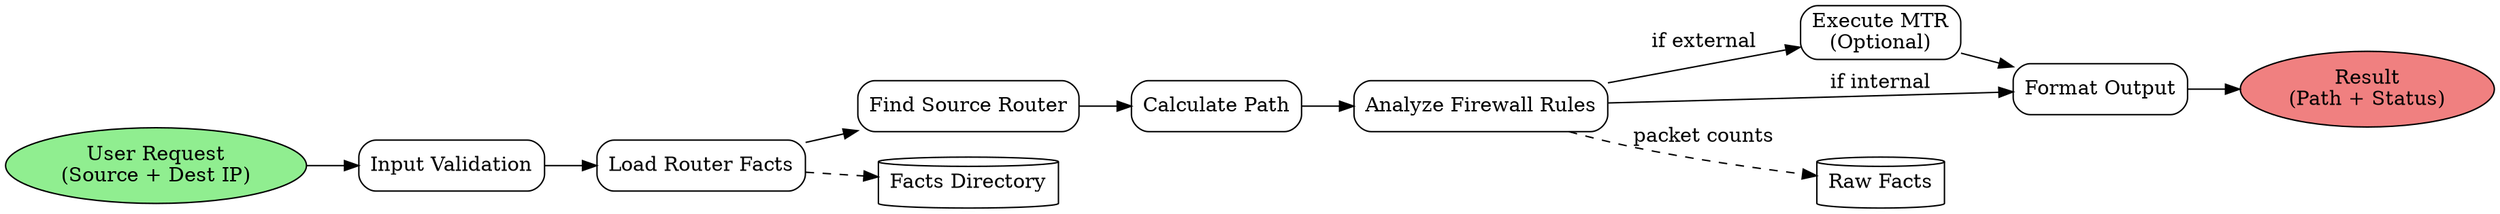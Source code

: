 
    digraph DataFlow {
        rankdir=LR;
        node [shape=box, style=rounded];
        
        // Start
        user [label="User Request\n(Source + Dest IP)", shape=ellipse, style=filled, fillcolor=lightgreen];
        
        // Processing steps
        input [label="Input Validation"];
        load [label="Load Router Facts"];
        source [label="Find Source Router"];
        calc [label="Calculate Path"];
        firewall [label="Analyze Firewall Rules"];
        mtr [label="Execute MTR\n(Optional)"];
        format [label="Format Output"];
        
        // End
        result [label="Result\n(Path + Status)", shape=ellipse, style=filled, fillcolor=lightcoral];
        
        // Flow
        user -> input;
        input -> load;
        load -> source;
        source -> calc;
        calc -> firewall;
        firewall -> mtr [label="if external"];
        firewall -> format [label="if internal"];
        mtr -> format;
        format -> result;
        
        // Data stores
        facts_db [label="Facts Directory", shape=cylinder];
        raw_db [label="Raw Facts", shape=cylinder];
        
        load -> facts_db [style=dashed];
        firewall -> raw_db [style=dashed, label="packet counts"];
    }
    